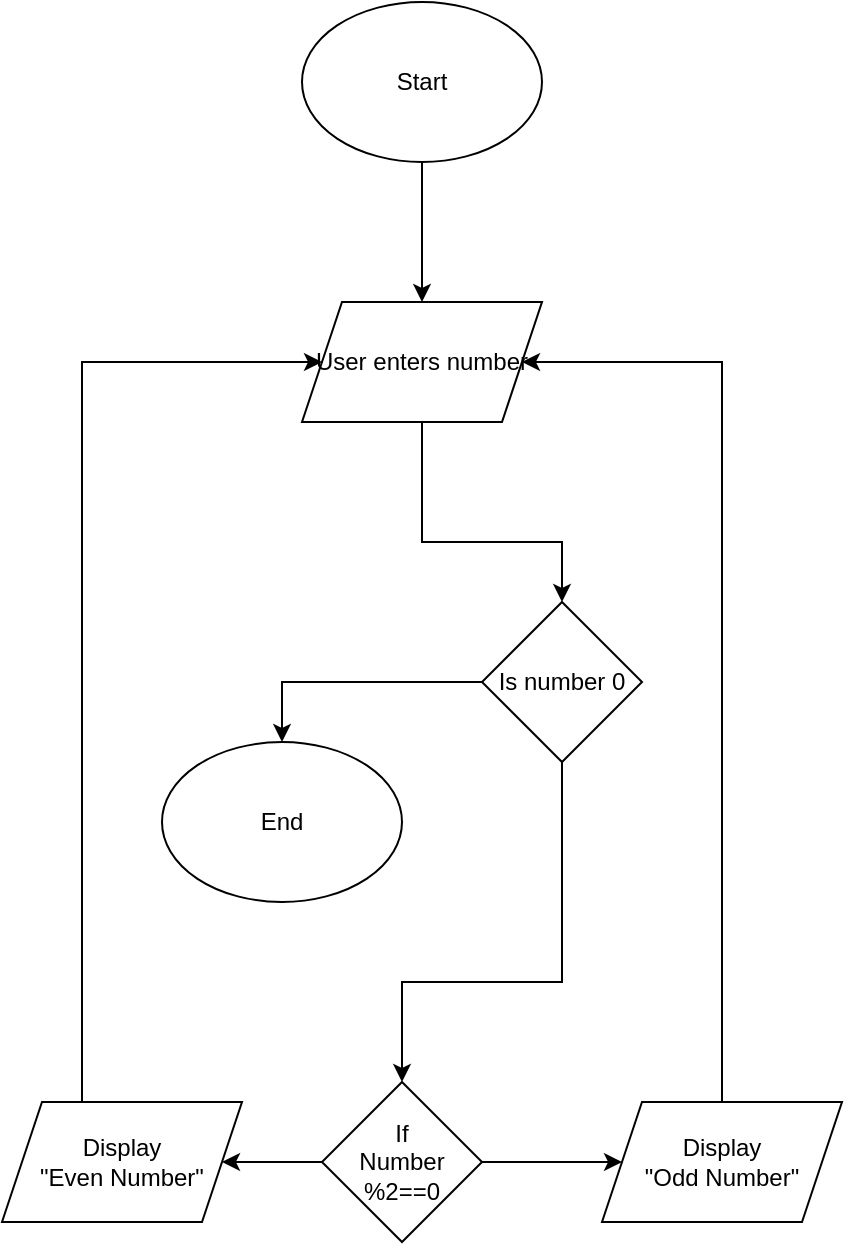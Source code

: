 <mxfile version="28.1.2">
  <diagram name="Page-1" id="5Ewa3cIrL0cHnS2-Eg7E">
    <mxGraphModel dx="2152" dy="1312" grid="1" gridSize="10" guides="1" tooltips="1" connect="1" arrows="1" fold="1" page="1" pageScale="1" pageWidth="850" pageHeight="1100" math="0" shadow="0">
      <root>
        <mxCell id="0" />
        <mxCell id="1" parent="0" />
        <mxCell id="p6CKSHTcWJaVP56w9Yfs-12" value="" style="edgeStyle=orthogonalEdgeStyle;rounded=0;orthogonalLoop=1;jettySize=auto;html=1;" parent="1" source="p6CKSHTcWJaVP56w9Yfs-1" target="p6CKSHTcWJaVP56w9Yfs-3" edge="1">
          <mxGeometry relative="1" as="geometry" />
        </mxCell>
        <mxCell id="p6CKSHTcWJaVP56w9Yfs-1" value="Start" style="ellipse;whiteSpace=wrap;html=1;" parent="1" vertex="1">
          <mxGeometry x="340" y="150" width="120" height="80" as="geometry" />
        </mxCell>
        <mxCell id="p6CKSHTcWJaVP56w9Yfs-2" value="End" style="ellipse;whiteSpace=wrap;html=1;" parent="1" vertex="1">
          <mxGeometry x="270" y="520" width="120" height="80" as="geometry" />
        </mxCell>
        <mxCell id="p6CKSHTcWJaVP56w9Yfs-11" style="edgeStyle=orthogonalEdgeStyle;rounded=0;orthogonalLoop=1;jettySize=auto;html=1;entryX=0.5;entryY=0;entryDx=0;entryDy=0;exitX=0.5;exitY=1;exitDx=0;exitDy=0;" parent="1" source="p6CKSHTcWJaVP56w9Yfs-3" target="p6CKSHTcWJaVP56w9Yfs-7" edge="1">
          <mxGeometry relative="1" as="geometry">
            <Array as="points">
              <mxPoint x="400" y="420" />
              <mxPoint x="470" y="420" />
            </Array>
          </mxGeometry>
        </mxCell>
        <mxCell id="p6CKSHTcWJaVP56w9Yfs-3" value="User enters number" style="shape=parallelogram;perimeter=parallelogramPerimeter;whiteSpace=wrap;html=1;fixedSize=1;" parent="1" vertex="1">
          <mxGeometry x="340" y="300" width="120" height="60" as="geometry" />
        </mxCell>
        <mxCell id="p6CKSHTcWJaVP56w9Yfs-8" value="" style="edgeStyle=orthogonalEdgeStyle;rounded=0;orthogonalLoop=1;jettySize=auto;html=1;" parent="1" source="p6CKSHTcWJaVP56w9Yfs-4" target="p6CKSHTcWJaVP56w9Yfs-6" edge="1">
          <mxGeometry relative="1" as="geometry" />
        </mxCell>
        <mxCell id="p6CKSHTcWJaVP56w9Yfs-9" value="" style="edgeStyle=orthogonalEdgeStyle;rounded=0;orthogonalLoop=1;jettySize=auto;html=1;" parent="1" source="p6CKSHTcWJaVP56w9Yfs-4" target="p6CKSHTcWJaVP56w9Yfs-5" edge="1">
          <mxGeometry relative="1" as="geometry" />
        </mxCell>
        <mxCell id="p6CKSHTcWJaVP56w9Yfs-4" value="If&lt;div&gt;Number %2==0&lt;/div&gt;" style="rhombus;whiteSpace=wrap;html=1;" parent="1" vertex="1">
          <mxGeometry x="350" y="690" width="80" height="80" as="geometry" />
        </mxCell>
        <mxCell id="p6CKSHTcWJaVP56w9Yfs-13" style="edgeStyle=orthogonalEdgeStyle;rounded=0;orthogonalLoop=1;jettySize=auto;html=1;entryX=0;entryY=0.5;entryDx=0;entryDy=0;" parent="1" source="p6CKSHTcWJaVP56w9Yfs-5" target="p6CKSHTcWJaVP56w9Yfs-3" edge="1">
          <mxGeometry relative="1" as="geometry">
            <Array as="points">
              <mxPoint x="230" y="330" />
            </Array>
          </mxGeometry>
        </mxCell>
        <mxCell id="p6CKSHTcWJaVP56w9Yfs-5" value="Display&lt;div&gt;&quot;Even Number&quot;&lt;/div&gt;" style="shape=parallelogram;perimeter=parallelogramPerimeter;whiteSpace=wrap;html=1;fixedSize=1;" parent="1" vertex="1">
          <mxGeometry x="190" y="700" width="120" height="60" as="geometry" />
        </mxCell>
        <mxCell id="p6CKSHTcWJaVP56w9Yfs-14" style="edgeStyle=orthogonalEdgeStyle;rounded=0;orthogonalLoop=1;jettySize=auto;html=1;entryX=1;entryY=0.5;entryDx=0;entryDy=0;" parent="1" source="p6CKSHTcWJaVP56w9Yfs-6" target="p6CKSHTcWJaVP56w9Yfs-3" edge="1">
          <mxGeometry relative="1" as="geometry">
            <Array as="points">
              <mxPoint x="550" y="330" />
            </Array>
          </mxGeometry>
        </mxCell>
        <mxCell id="p6CKSHTcWJaVP56w9Yfs-6" value="Display&lt;div&gt;&quot;Odd Number&quot;&lt;/div&gt;" style="shape=parallelogram;perimeter=parallelogramPerimeter;whiteSpace=wrap;html=1;fixedSize=1;" parent="1" vertex="1">
          <mxGeometry x="490" y="700" width="120" height="60" as="geometry" />
        </mxCell>
        <mxCell id="p6CKSHTcWJaVP56w9Yfs-10" style="edgeStyle=orthogonalEdgeStyle;rounded=0;orthogonalLoop=1;jettySize=auto;html=1;entryX=0.5;entryY=0;entryDx=0;entryDy=0;" parent="1" source="p6CKSHTcWJaVP56w9Yfs-7" target="p6CKSHTcWJaVP56w9Yfs-4" edge="1">
          <mxGeometry relative="1" as="geometry">
            <mxPoint x="370" y="530" as="targetPoint" />
            <Array as="points">
              <mxPoint x="470" y="640" />
              <mxPoint x="390" y="640" />
            </Array>
          </mxGeometry>
        </mxCell>
        <mxCell id="p6CKSHTcWJaVP56w9Yfs-15" style="edgeStyle=orthogonalEdgeStyle;rounded=0;orthogonalLoop=1;jettySize=auto;html=1;entryX=0.5;entryY=0;entryDx=0;entryDy=0;" parent="1" source="p6CKSHTcWJaVP56w9Yfs-7" target="p6CKSHTcWJaVP56w9Yfs-2" edge="1">
          <mxGeometry relative="1" as="geometry" />
        </mxCell>
        <mxCell id="p6CKSHTcWJaVP56w9Yfs-7" value="Is number 0" style="rhombus;whiteSpace=wrap;html=1;" parent="1" vertex="1">
          <mxGeometry x="430" y="450" width="80" height="80" as="geometry" />
        </mxCell>
      </root>
    </mxGraphModel>
  </diagram>
</mxfile>
